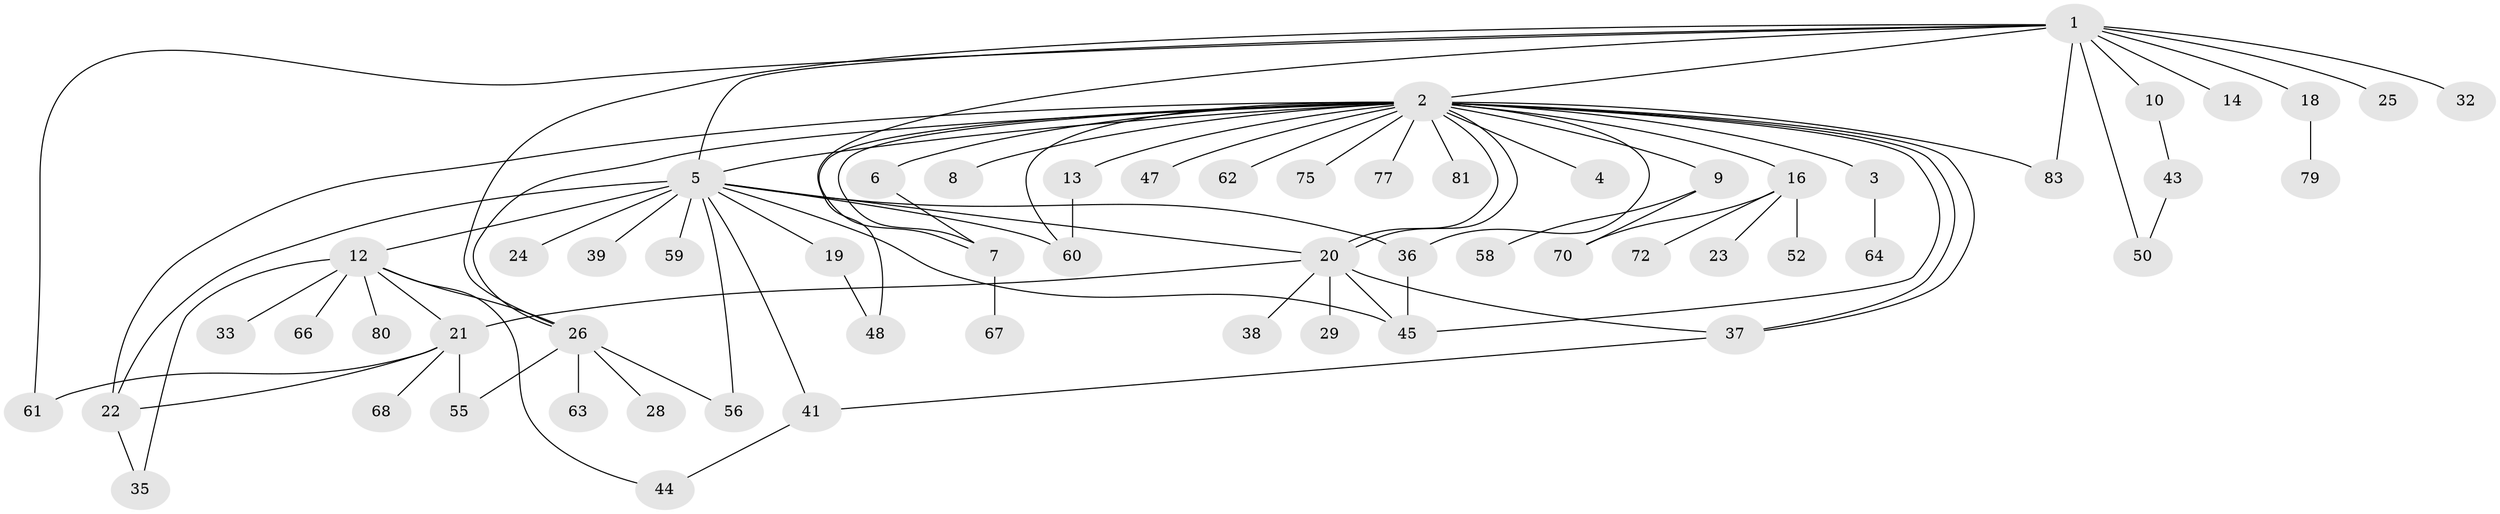 // Generated by graph-tools (version 1.1) at 2025/51/02/27/25 19:51:54]
// undirected, 60 vertices, 87 edges
graph export_dot {
graph [start="1"]
  node [color=gray90,style=filled];
  1 [super="+30"];
  2 [super="+11"];
  3 [super="+51"];
  4;
  5 [super="+49"];
  6 [super="+53"];
  7;
  8 [super="+73"];
  9 [super="+15"];
  10 [super="+17"];
  12 [super="+57"];
  13 [super="+34"];
  14;
  16 [super="+42"];
  18 [super="+27"];
  19;
  20 [super="+31"];
  21 [super="+82"];
  22 [super="+46"];
  23;
  24;
  25;
  26 [super="+54"];
  28;
  29;
  32 [super="+76"];
  33;
  35;
  36 [super="+74"];
  37 [super="+40"];
  38;
  39;
  41;
  43;
  44 [super="+71"];
  45 [super="+65"];
  47;
  48;
  50;
  52;
  55;
  56;
  58;
  59;
  60 [super="+69"];
  61 [super="+78"];
  62;
  63;
  64;
  66;
  67;
  68;
  70;
  72;
  75;
  77;
  79;
  80;
  81;
  83;
  1 -- 2;
  1 -- 5;
  1 -- 10;
  1 -- 14;
  1 -- 18;
  1 -- 25;
  1 -- 26;
  1 -- 32;
  1 -- 48;
  1 -- 50;
  1 -- 83;
  1 -- 61;
  2 -- 3;
  2 -- 4;
  2 -- 5;
  2 -- 6;
  2 -- 7;
  2 -- 7;
  2 -- 8;
  2 -- 9;
  2 -- 13;
  2 -- 16;
  2 -- 20 [weight=2];
  2 -- 20;
  2 -- 22;
  2 -- 26 [weight=2];
  2 -- 36;
  2 -- 37;
  2 -- 37;
  2 -- 45;
  2 -- 47;
  2 -- 60;
  2 -- 62;
  2 -- 75;
  2 -- 77;
  2 -- 81;
  2 -- 83;
  3 -- 64;
  5 -- 12;
  5 -- 19;
  5 -- 20;
  5 -- 22;
  5 -- 24;
  5 -- 36;
  5 -- 39;
  5 -- 41;
  5 -- 56;
  5 -- 59;
  5 -- 45;
  5 -- 60;
  6 -- 7;
  7 -- 67;
  9 -- 58;
  9 -- 70;
  10 -- 43;
  12 -- 33;
  12 -- 66;
  12 -- 80;
  12 -- 35;
  12 -- 21;
  12 -- 26;
  12 -- 44;
  13 -- 60;
  16 -- 23;
  16 -- 52;
  16 -- 70;
  16 -- 72;
  18 -- 79;
  19 -- 48;
  20 -- 21;
  20 -- 29;
  20 -- 38;
  20 -- 37;
  20 -- 45;
  21 -- 22 [weight=2];
  21 -- 55;
  21 -- 61;
  21 -- 68;
  22 -- 35;
  26 -- 28;
  26 -- 55 [weight=2];
  26 -- 56;
  26 -- 63;
  36 -- 45;
  37 -- 41;
  41 -- 44;
  43 -- 50;
}
